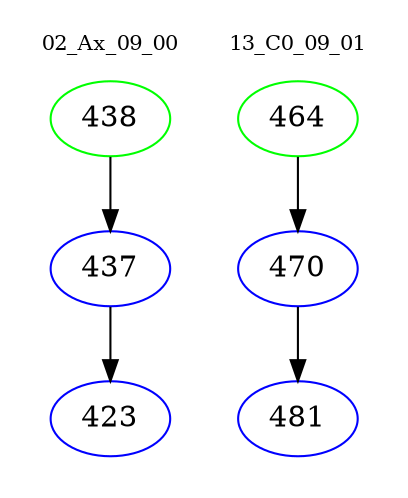 digraph{
subgraph cluster_0 {
color = white
label = "02_Ax_09_00";
fontsize=10;
T0_438 [label="438", color="green"]
T0_438 -> T0_437 [color="black"]
T0_437 [label="437", color="blue"]
T0_437 -> T0_423 [color="black"]
T0_423 [label="423", color="blue"]
}
subgraph cluster_1 {
color = white
label = "13_C0_09_01";
fontsize=10;
T1_464 [label="464", color="green"]
T1_464 -> T1_470 [color="black"]
T1_470 [label="470", color="blue"]
T1_470 -> T1_481 [color="black"]
T1_481 [label="481", color="blue"]
}
}
